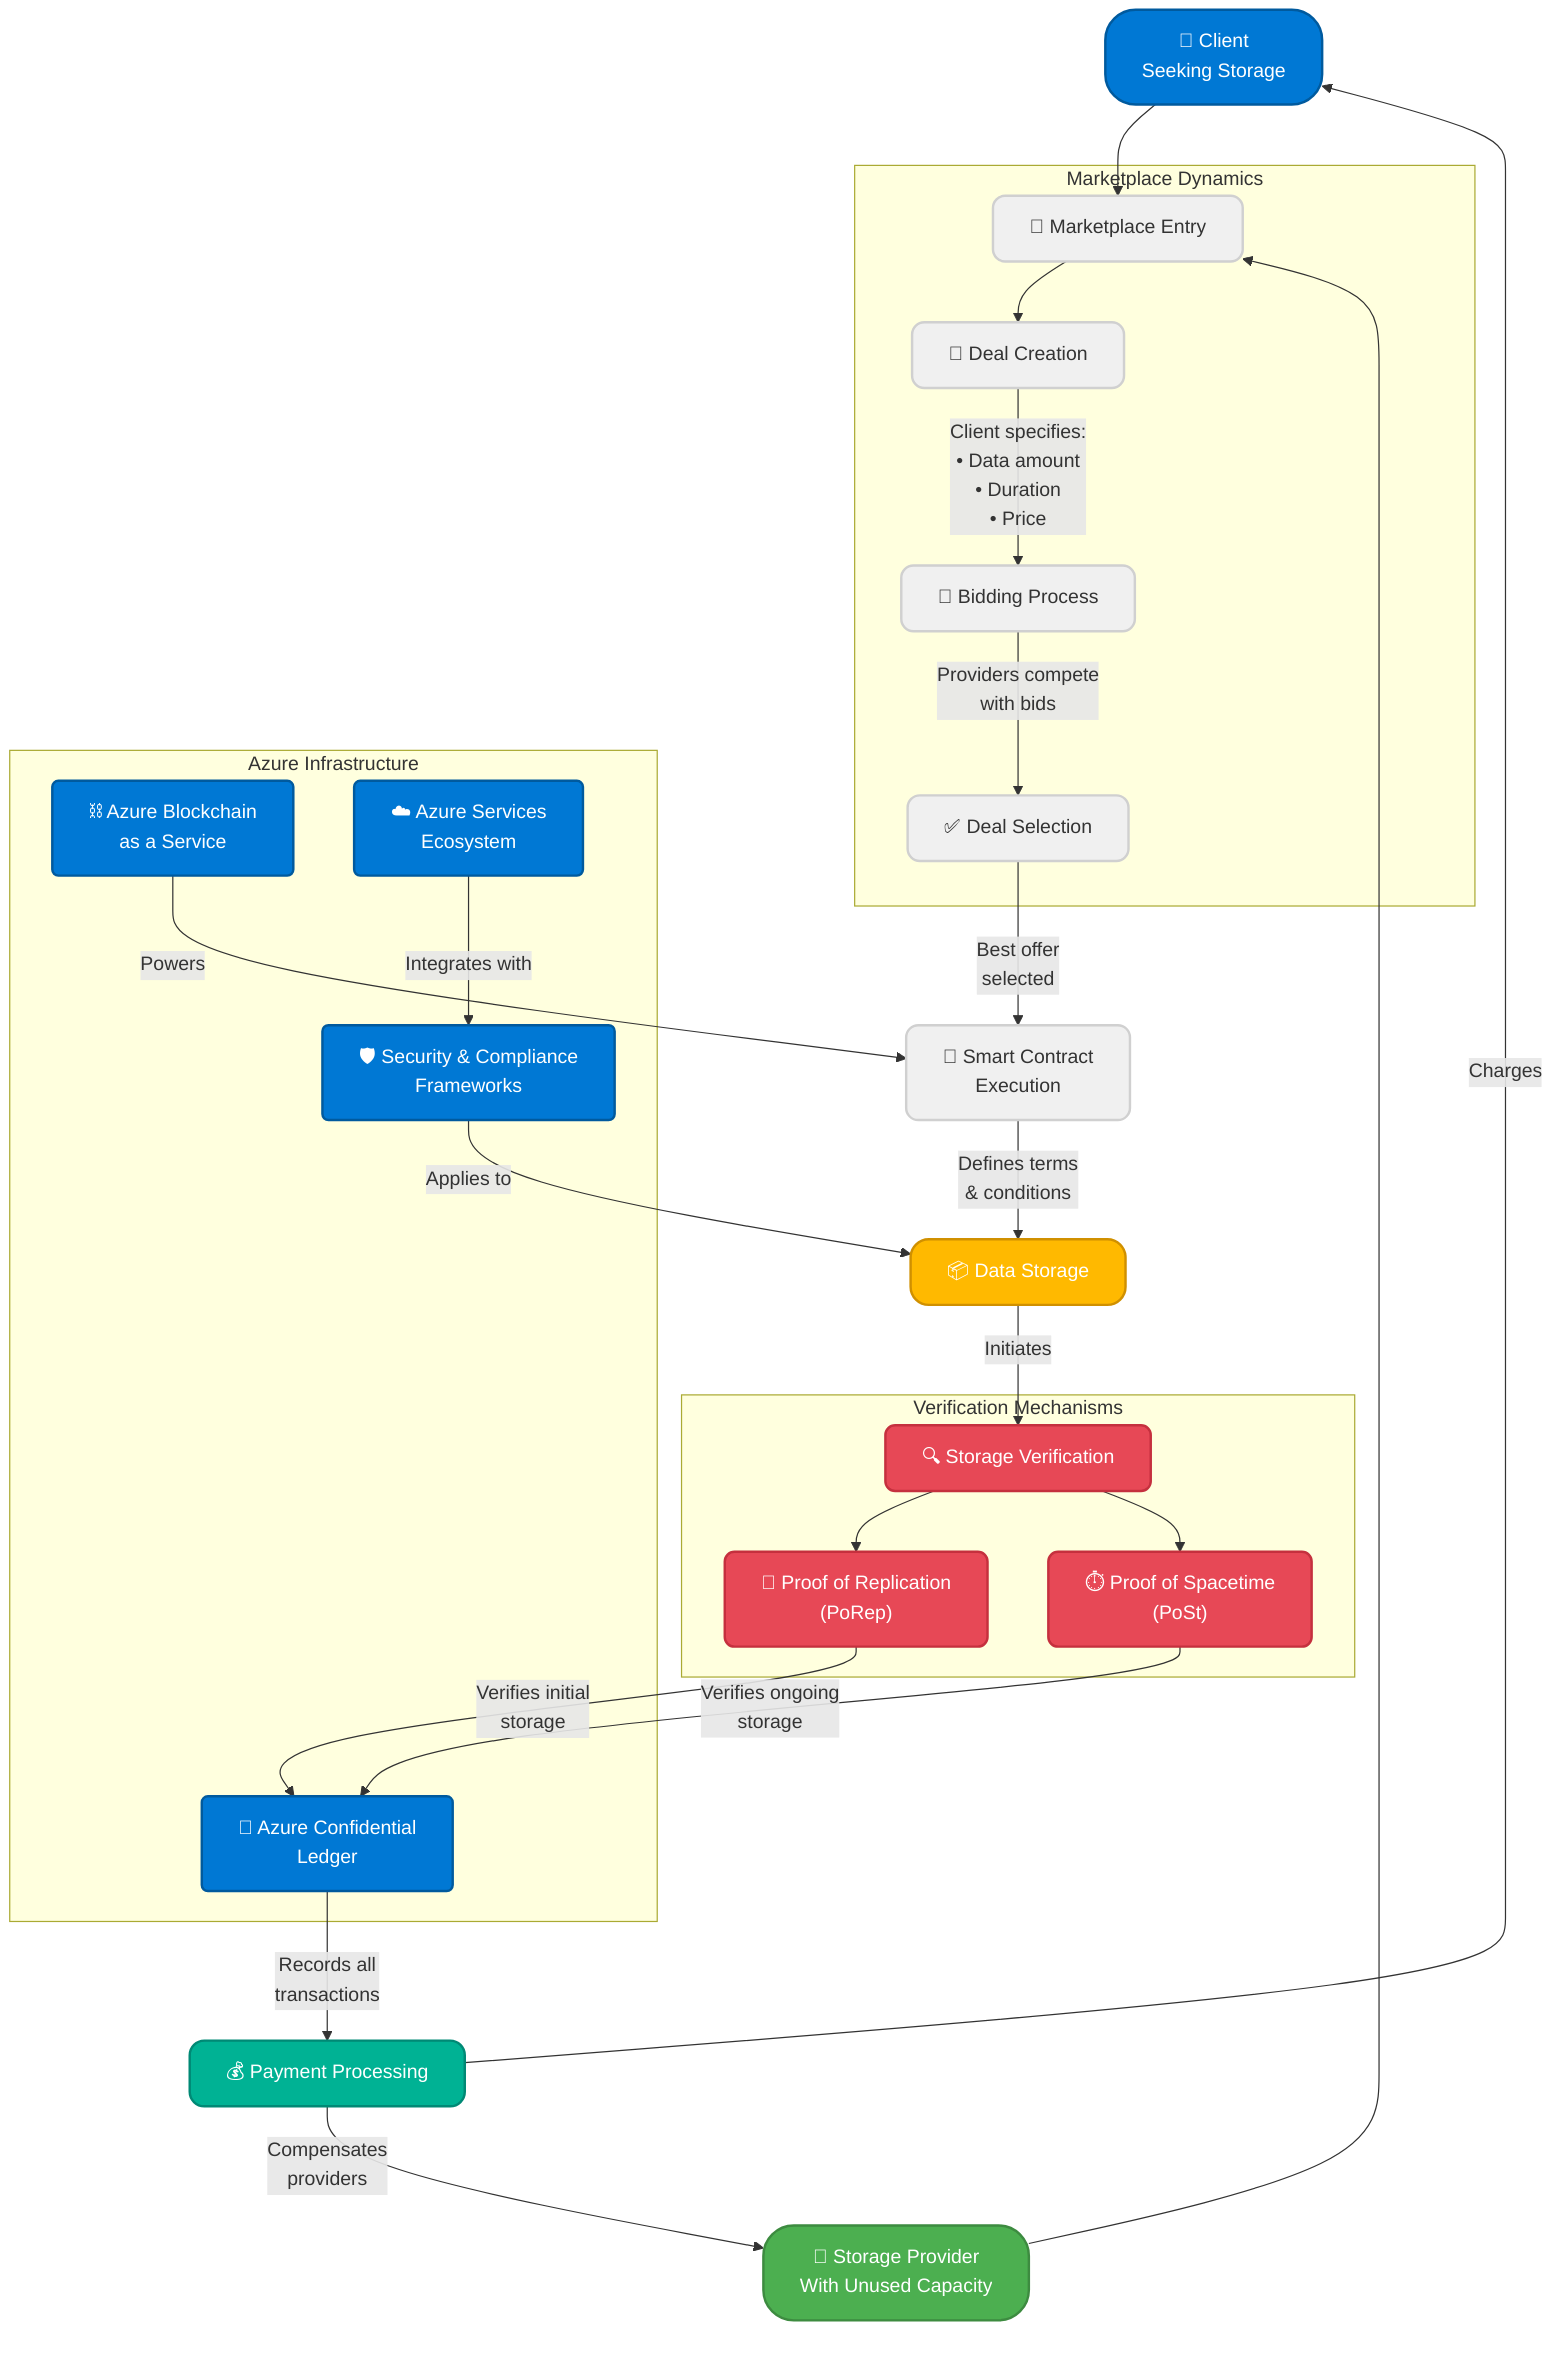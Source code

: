 flowchart TD
    %% Define styles for different node types
    classDef clientNode fill:#0078D4,stroke:#005a9e,color:white,stroke-width:2px,rx:25,ry:25;
    classDef providerNode fill:#4CAF50,stroke:#3d8b40,color:white,stroke-width:2px,rx:25,ry:25;
    classDef processNode fill:#f0f0f0,stroke:#d0d0d0,color:#333,stroke-width:2px,rx:10,ry:10;
    classDef azureNode fill:#0078D4,stroke:#005a9e,color:white,stroke-width:2px,rx:5,ry:5;
    classDef dataNode fill:#FFB900,stroke:#d09000,color:white,stroke-width:2px,rx:15,ry:15;
    classDef verifyNode fill:#E74856,stroke:#c5303e,color:white,stroke-width:2px,rx:8,ry:8;
    classDef paymentNode fill:#00B294,stroke:#008975,color:white,stroke-width:2px,rx:12,ry:12;
    
    %% Main actors
    Client["👤 Client<br>Seeking Storage"]:::clientNode
    Provider["💾 Storage Provider<br>With Unused Capacity"]:::providerNode
    
    %% Azure infrastructure
    AzureBlockchain["⛓️ Azure Blockchain<br>as a Service"]:::azureNode
    AzureConfidential["🔐 Azure Confidential<br>Ledger"]:::azureNode
    AzureServices["☁️ Azure Services<br>Ecosystem"]:::azureNode
    
    %% Marketplace processes
    MarketplaceEntry["🏢 Marketplace Entry"]:::processNode
    DealCreation["📝 Deal Creation"]:::processNode
    BiddingProcess["🔄 Bidding Process"]:::processNode
    DealSelection["✅ Deal Selection"]:::processNode
    SmartContract["📜 Smart Contract<br>Execution"]:::processNode
    
    %% Data and verification
    DataStorage["📦 Data Storage"]:::dataNode
    StorageVerification["🔍 Storage Verification"]:::verifyNode
    PoRep["🧩 Proof of Replication<br>(PoRep)"]:::verifyNode
    PoSt["⏱️ Proof of Spacetime<br>(PoSt)"]:::verifyNode
    
    %% Payment and integration
    PaymentProcessing["💰 Payment Processing"]:::paymentNode
    SecurityCompliance["🛡️ Security & Compliance<br>Frameworks"]:::azureNode
    
    %% Flow connections
    Client --> MarketplaceEntry
    Provider --> MarketplaceEntry
    
    MarketplaceEntry --> DealCreation
    DealCreation -->|"Client specifies:<br>• Data amount<br>• Duration<br>• Price"| BiddingProcess
    
    BiddingProcess -->|"Providers compete<br>with bids"| DealSelection
    DealSelection -->|"Best offer<br>selected"| SmartContract
    
    AzureBlockchain -->|"Powers"| SmartContract
    SmartContract -->|"Defines terms<br>& conditions"| DataStorage
    
    DataStorage -->|"Initiates"| StorageVerification
    StorageVerification --> PoRep
    StorageVerification --> PoSt
    
    PoRep -->|"Verifies initial<br>storage"| AzureConfidential
    PoSt -->|"Verifies ongoing<br>storage"| AzureConfidential
    
    AzureConfidential -->|"Records all<br>transactions"| PaymentProcessing
    PaymentProcessing -->|"Compensates<br>providers"| Provider
    
    PaymentProcessing -->|"Charges"| Client
    
    AzureServices -->|"Integrates with"| SecurityCompliance
    SecurityCompliance -->|"Applies to"| DataStorage
    
    %% Subgraphs for organization
    subgraph "Marketplace Dynamics"
        MarketplaceEntry
        DealCreation
        BiddingProcess
        DealSelection
    end
    
    subgraph "Azure Infrastructure"
        AzureBlockchain
        AzureConfidential
        AzureServices
        SecurityCompliance
    end
    
    subgraph "Verification Mechanisms"
        StorageVerification
        PoRep
        PoSt
    end